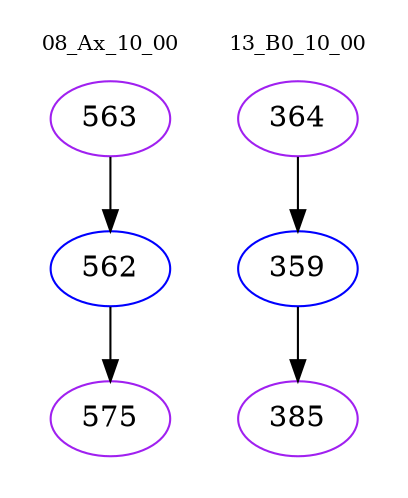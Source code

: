 digraph{
subgraph cluster_0 {
color = white
label = "08_Ax_10_00";
fontsize=10;
T0_563 [label="563", color="purple"]
T0_563 -> T0_562 [color="black"]
T0_562 [label="562", color="blue"]
T0_562 -> T0_575 [color="black"]
T0_575 [label="575", color="purple"]
}
subgraph cluster_1 {
color = white
label = "13_B0_10_00";
fontsize=10;
T1_364 [label="364", color="purple"]
T1_364 -> T1_359 [color="black"]
T1_359 [label="359", color="blue"]
T1_359 -> T1_385 [color="black"]
T1_385 [label="385", color="purple"]
}
}
